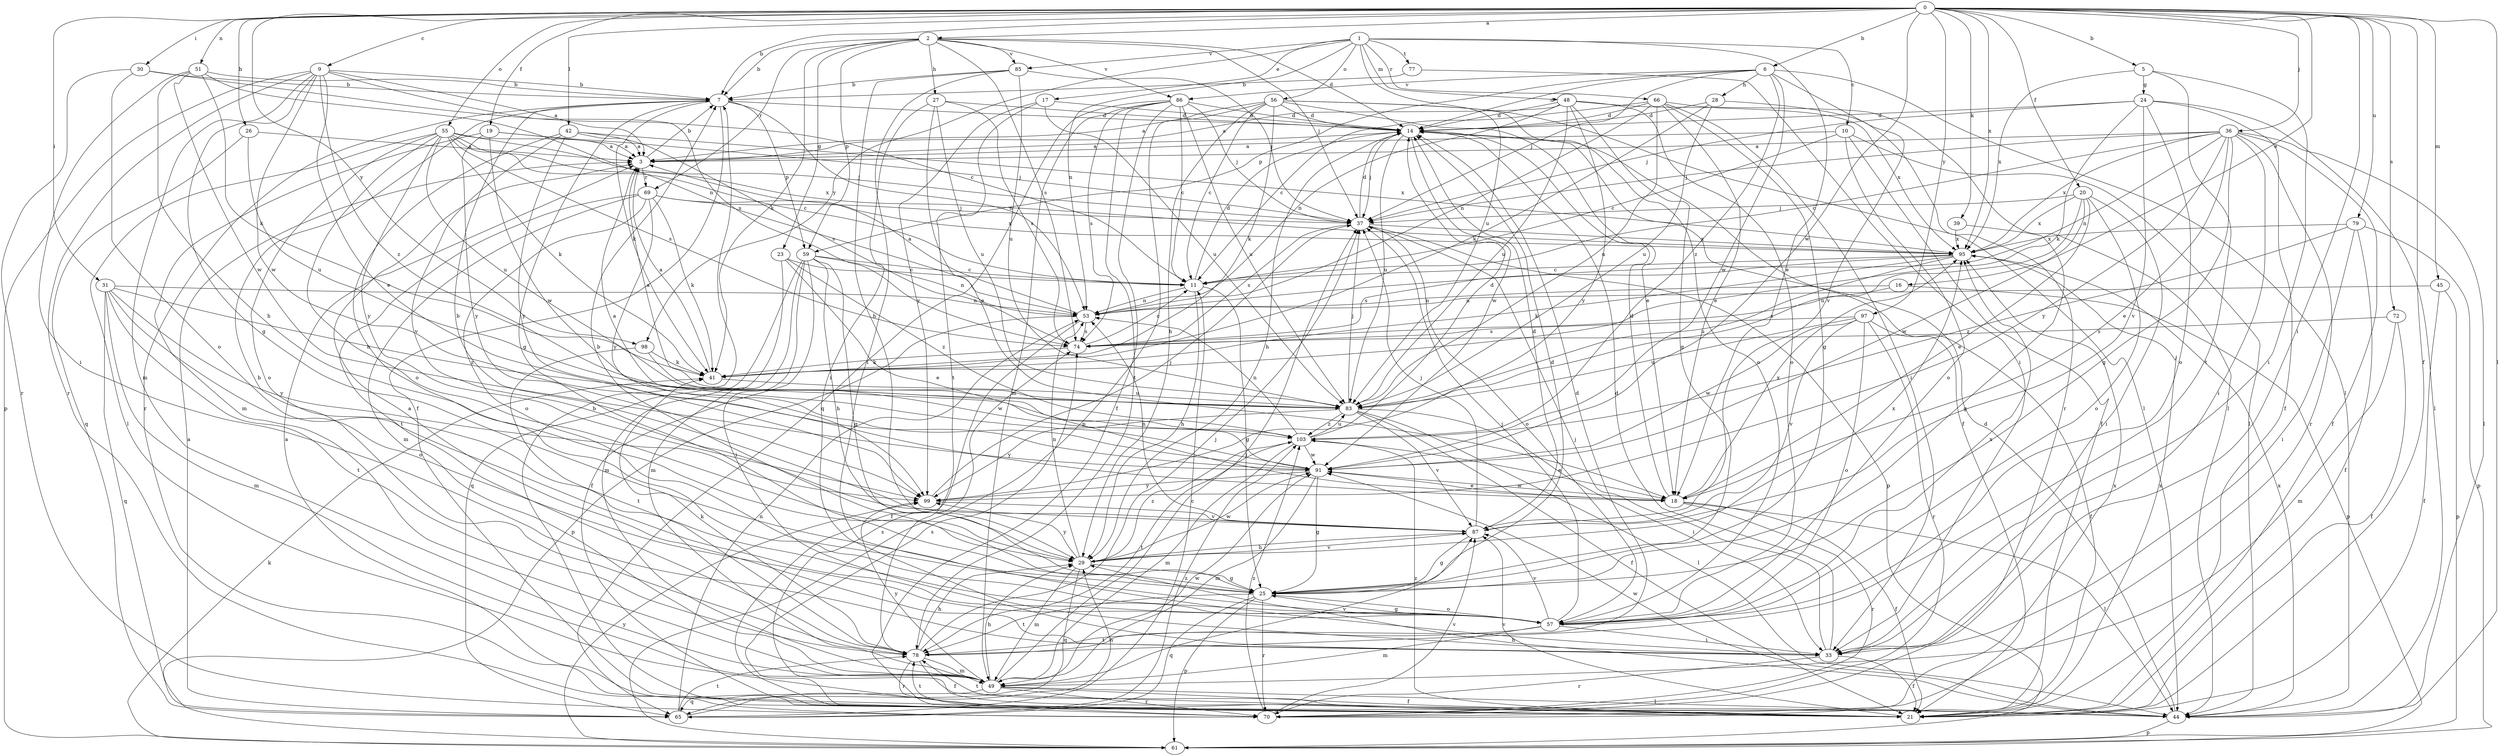 strict digraph  {
0;
1;
2;
3;
5;
6;
7;
9;
10;
11;
14;
16;
17;
18;
19;
20;
21;
23;
24;
25;
26;
27;
28;
29;
30;
31;
33;
36;
37;
39;
41;
42;
44;
45;
48;
49;
51;
53;
55;
56;
57;
59;
61;
65;
66;
69;
70;
72;
74;
77;
78;
79;
83;
85;
86;
87;
91;
95;
97;
98;
99;
103;
0 -> 2  [label=a];
0 -> 5  [label=b];
0 -> 6  [label=b];
0 -> 7  [label=b];
0 -> 9  [label=c];
0 -> 16  [label=e];
0 -> 19  [label=f];
0 -> 20  [label=f];
0 -> 21  [label=f];
0 -> 26  [label=h];
0 -> 30  [label=i];
0 -> 31  [label=i];
0 -> 33  [label=i];
0 -> 36  [label=j];
0 -> 39  [label=k];
0 -> 42  [label=l];
0 -> 44  [label=l];
0 -> 45  [label=m];
0 -> 51  [label=n];
0 -> 55  [label=o];
0 -> 72  [label=s];
0 -> 79  [label=u];
0 -> 91  [label=w];
0 -> 95  [label=x];
0 -> 97  [label=y];
0 -> 98  [label=y];
1 -> 10  [label=c];
1 -> 17  [label=e];
1 -> 18  [label=e];
1 -> 48  [label=m];
1 -> 53  [label=n];
1 -> 56  [label=o];
1 -> 66  [label=r];
1 -> 77  [label=t];
1 -> 83  [label=u];
1 -> 85  [label=v];
1 -> 98  [label=y];
2 -> 7  [label=b];
2 -> 14  [label=d];
2 -> 23  [label=g];
2 -> 27  [label=h];
2 -> 37  [label=j];
2 -> 41  [label=k];
2 -> 59  [label=p];
2 -> 69  [label=r];
2 -> 74  [label=s];
2 -> 85  [label=v];
2 -> 86  [label=v];
3 -> 7  [label=b];
3 -> 69  [label=r];
5 -> 24  [label=g];
5 -> 33  [label=i];
5 -> 78  [label=t];
5 -> 95  [label=x];
6 -> 14  [label=d];
6 -> 28  [label=h];
6 -> 37  [label=j];
6 -> 44  [label=l];
6 -> 59  [label=p];
6 -> 86  [label=v];
6 -> 87  [label=v];
6 -> 91  [label=w];
6 -> 103  [label=z];
7 -> 14  [label=d];
7 -> 21  [label=f];
7 -> 25  [label=g];
7 -> 41  [label=k];
7 -> 53  [label=n];
7 -> 59  [label=p];
7 -> 70  [label=r];
9 -> 3  [label=a];
9 -> 7  [label=b];
9 -> 18  [label=e];
9 -> 25  [label=g];
9 -> 49  [label=m];
9 -> 61  [label=p];
9 -> 70  [label=r];
9 -> 74  [label=s];
9 -> 91  [label=w];
9 -> 103  [label=z];
10 -> 3  [label=a];
10 -> 11  [label=c];
10 -> 21  [label=f];
10 -> 44  [label=l];
10 -> 57  [label=o];
11 -> 14  [label=d];
11 -> 25  [label=g];
11 -> 29  [label=h];
11 -> 53  [label=n];
14 -> 3  [label=a];
14 -> 21  [label=f];
14 -> 29  [label=h];
14 -> 37  [label=j];
14 -> 83  [label=u];
14 -> 91  [label=w];
16 -> 53  [label=n];
16 -> 61  [label=p];
16 -> 74  [label=s];
17 -> 14  [label=d];
17 -> 78  [label=t];
17 -> 83  [label=u];
17 -> 99  [label=y];
18 -> 14  [label=d];
18 -> 21  [label=f];
18 -> 44  [label=l];
18 -> 70  [label=r];
18 -> 91  [label=w];
18 -> 95  [label=x];
19 -> 3  [label=a];
19 -> 37  [label=j];
19 -> 49  [label=m];
19 -> 91  [label=w];
19 -> 99  [label=y];
20 -> 18  [label=e];
20 -> 33  [label=i];
20 -> 37  [label=j];
20 -> 57  [label=o];
20 -> 83  [label=u];
20 -> 91  [label=w];
20 -> 95  [label=x];
21 -> 3  [label=a];
21 -> 7  [label=b];
21 -> 74  [label=s];
21 -> 78  [label=t];
21 -> 87  [label=v];
21 -> 95  [label=x];
21 -> 103  [label=z];
23 -> 11  [label=c];
23 -> 18  [label=e];
23 -> 49  [label=m];
23 -> 103  [label=z];
24 -> 14  [label=d];
24 -> 21  [label=f];
24 -> 37  [label=j];
24 -> 41  [label=k];
24 -> 44  [label=l];
24 -> 57  [label=o];
24 -> 87  [label=v];
25 -> 7  [label=b];
25 -> 14  [label=d];
25 -> 57  [label=o];
25 -> 61  [label=p];
25 -> 65  [label=q];
25 -> 70  [label=r];
25 -> 78  [label=t];
26 -> 3  [label=a];
26 -> 65  [label=q];
26 -> 83  [label=u];
27 -> 14  [label=d];
27 -> 18  [label=e];
27 -> 33  [label=i];
27 -> 74  [label=s];
27 -> 83  [label=u];
28 -> 14  [label=d];
28 -> 41  [label=k];
28 -> 70  [label=r];
28 -> 83  [label=u];
29 -> 25  [label=g];
29 -> 49  [label=m];
29 -> 53  [label=n];
29 -> 65  [label=q];
29 -> 87  [label=v];
29 -> 91  [label=w];
29 -> 95  [label=x];
29 -> 99  [label=y];
29 -> 103  [label=z];
30 -> 7  [label=b];
30 -> 11  [label=c];
30 -> 57  [label=o];
30 -> 70  [label=r];
31 -> 49  [label=m];
31 -> 53  [label=n];
31 -> 57  [label=o];
31 -> 65  [label=q];
31 -> 78  [label=t];
31 -> 99  [label=y];
31 -> 103  [label=z];
33 -> 3  [label=a];
33 -> 14  [label=d];
33 -> 21  [label=f];
33 -> 37  [label=j];
33 -> 70  [label=r];
36 -> 3  [label=a];
36 -> 11  [label=c];
36 -> 18  [label=e];
36 -> 21  [label=f];
36 -> 25  [label=g];
36 -> 33  [label=i];
36 -> 37  [label=j];
36 -> 44  [label=l];
36 -> 53  [label=n];
36 -> 70  [label=r];
36 -> 95  [label=x];
36 -> 99  [label=y];
37 -> 14  [label=d];
37 -> 57  [label=o];
37 -> 61  [label=p];
37 -> 74  [label=s];
37 -> 95  [label=x];
39 -> 25  [label=g];
39 -> 95  [label=x];
41 -> 3  [label=a];
41 -> 83  [label=u];
42 -> 3  [label=a];
42 -> 57  [label=o];
42 -> 74  [label=s];
42 -> 87  [label=v];
42 -> 95  [label=x];
42 -> 99  [label=y];
44 -> 14  [label=d];
44 -> 29  [label=h];
44 -> 61  [label=p];
44 -> 74  [label=s];
44 -> 78  [label=t];
44 -> 91  [label=w];
44 -> 95  [label=x];
45 -> 21  [label=f];
45 -> 53  [label=n];
45 -> 61  [label=p];
48 -> 3  [label=a];
48 -> 14  [label=d];
48 -> 25  [label=g];
48 -> 44  [label=l];
48 -> 53  [label=n];
48 -> 57  [label=o];
48 -> 83  [label=u];
48 -> 99  [label=y];
49 -> 21  [label=f];
49 -> 29  [label=h];
49 -> 37  [label=j];
49 -> 44  [label=l];
49 -> 65  [label=q];
49 -> 70  [label=r];
49 -> 87  [label=v];
49 -> 91  [label=w];
49 -> 99  [label=y];
51 -> 7  [label=b];
51 -> 29  [label=h];
51 -> 33  [label=i];
51 -> 41  [label=k];
51 -> 53  [label=n];
51 -> 91  [label=w];
53 -> 3  [label=a];
53 -> 21  [label=f];
53 -> 61  [label=p];
53 -> 74  [label=s];
55 -> 3  [label=a];
55 -> 11  [label=c];
55 -> 29  [label=h];
55 -> 37  [label=j];
55 -> 41  [label=k];
55 -> 44  [label=l];
55 -> 57  [label=o];
55 -> 74  [label=s];
55 -> 83  [label=u];
55 -> 95  [label=x];
55 -> 99  [label=y];
56 -> 3  [label=a];
56 -> 11  [label=c];
56 -> 14  [label=d];
56 -> 18  [label=e];
56 -> 29  [label=h];
56 -> 41  [label=k];
56 -> 44  [label=l];
56 -> 57  [label=o];
56 -> 61  [label=p];
57 -> 25  [label=g];
57 -> 33  [label=i];
57 -> 37  [label=j];
57 -> 49  [label=m];
57 -> 78  [label=t];
57 -> 87  [label=v];
57 -> 95  [label=x];
59 -> 11  [label=c];
59 -> 21  [label=f];
59 -> 25  [label=g];
59 -> 29  [label=h];
59 -> 33  [label=i];
59 -> 49  [label=m];
59 -> 53  [label=n];
59 -> 65  [label=q];
61 -> 41  [label=k];
61 -> 99  [label=y];
65 -> 3  [label=a];
65 -> 11  [label=c];
65 -> 29  [label=h];
65 -> 53  [label=n];
65 -> 78  [label=t];
65 -> 103  [label=z];
66 -> 11  [label=c];
66 -> 14  [label=d];
66 -> 18  [label=e];
66 -> 25  [label=g];
66 -> 33  [label=i];
66 -> 53  [label=n];
66 -> 83  [label=u];
66 -> 95  [label=x];
69 -> 37  [label=j];
69 -> 41  [label=k];
69 -> 49  [label=m];
69 -> 57  [label=o];
69 -> 78  [label=t];
69 -> 95  [label=x];
69 -> 99  [label=y];
70 -> 87  [label=v];
70 -> 95  [label=x];
70 -> 103  [label=z];
72 -> 21  [label=f];
72 -> 49  [label=m];
72 -> 74  [label=s];
74 -> 11  [label=c];
74 -> 41  [label=k];
77 -> 7  [label=b];
77 -> 33  [label=i];
78 -> 7  [label=b];
78 -> 14  [label=d];
78 -> 21  [label=f];
78 -> 29  [label=h];
78 -> 37  [label=j];
78 -> 41  [label=k];
78 -> 49  [label=m];
78 -> 70  [label=r];
79 -> 21  [label=f];
79 -> 33  [label=i];
79 -> 61  [label=p];
79 -> 95  [label=x];
79 -> 103  [label=z];
83 -> 3  [label=a];
83 -> 21  [label=f];
83 -> 33  [label=i];
83 -> 37  [label=j];
83 -> 44  [label=l];
83 -> 87  [label=v];
83 -> 99  [label=y];
83 -> 103  [label=z];
85 -> 7  [label=b];
85 -> 29  [label=h];
85 -> 33  [label=i];
85 -> 37  [label=j];
85 -> 83  [label=u];
86 -> 11  [label=c];
86 -> 14  [label=d];
86 -> 21  [label=f];
86 -> 37  [label=j];
86 -> 49  [label=m];
86 -> 65  [label=q];
86 -> 74  [label=s];
86 -> 78  [label=t];
86 -> 83  [label=u];
87 -> 7  [label=b];
87 -> 14  [label=d];
87 -> 25  [label=g];
87 -> 29  [label=h];
87 -> 37  [label=j];
87 -> 53  [label=n];
91 -> 3  [label=a];
91 -> 18  [label=e];
91 -> 25  [label=g];
91 -> 49  [label=m];
91 -> 99  [label=y];
95 -> 11  [label=c];
95 -> 41  [label=k];
95 -> 74  [label=s];
95 -> 83  [label=u];
97 -> 21  [label=f];
97 -> 57  [label=o];
97 -> 70  [label=r];
97 -> 74  [label=s];
97 -> 83  [label=u];
97 -> 87  [label=v];
97 -> 91  [label=w];
98 -> 41  [label=k];
98 -> 78  [label=t];
98 -> 91  [label=w];
99 -> 37  [label=j];
99 -> 87  [label=v];
103 -> 14  [label=d];
103 -> 18  [label=e];
103 -> 49  [label=m];
103 -> 53  [label=n];
103 -> 78  [label=t];
103 -> 83  [label=u];
103 -> 91  [label=w];
}
